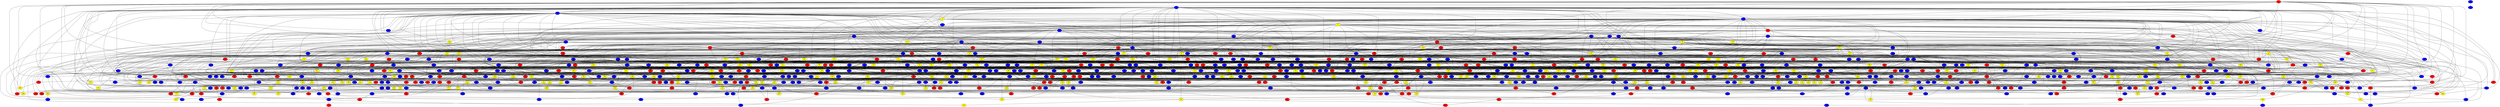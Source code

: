 graph {
0 [style = filled fillcolor = red];
1 [style = filled fillcolor = blue];
2 [style = filled fillcolor = blue];
3 [style = filled fillcolor = blue];
4 [style = filled fillcolor = blue];
5 [style = filled fillcolor = blue];
6 [style = filled fillcolor = yellow];
7 [style = filled fillcolor = red];
8 [style = filled fillcolor = yellow];
9 [style = filled fillcolor = blue];
10 [style = filled fillcolor = blue];
11 [style = filled fillcolor = blue];
12 [style = filled fillcolor = blue];
13 [style = filled fillcolor = blue];
14 [style = filled fillcolor = blue];
15 [style = filled fillcolor = yellow];
16 [style = filled fillcolor = yellow];
17 [style = filled fillcolor = blue];
18 [style = filled fillcolor = yellow];
19 [style = filled fillcolor = blue];
20 [style = filled fillcolor = red];
21 [style = filled fillcolor = blue];
22 [style = filled fillcolor = red];
23 [style = filled fillcolor = blue];
24 [style = filled fillcolor = red];
25 [style = filled fillcolor = yellow];
26 [style = filled fillcolor = blue];
27 [style = filled fillcolor = blue];
28 [style = filled fillcolor = yellow];
29 [style = filled fillcolor = red];
30 [style = filled fillcolor = yellow];
31 [style = filled fillcolor = yellow];
32 [style = filled fillcolor = blue];
33 [style = filled fillcolor = red];
34 [style = filled fillcolor = red];
35 [style = filled fillcolor = blue];
36 [style = filled fillcolor = red];
37 [style = filled fillcolor = blue];
38 [style = filled fillcolor = yellow];
39 [style = filled fillcolor = red];
40 [style = filled fillcolor = red];
41 [style = filled fillcolor = yellow];
42 [style = filled fillcolor = blue];
43 [style = filled fillcolor = blue];
44 [style = filled fillcolor = yellow];
45 [style = filled fillcolor = blue];
46 [style = filled fillcolor = red];
47 [style = filled fillcolor = red];
48 [style = filled fillcolor = yellow];
49 [style = filled fillcolor = blue];
50 [style = filled fillcolor = yellow];
51 [style = filled fillcolor = blue];
52 [style = filled fillcolor = red];
53 [style = filled fillcolor = blue];
54 [style = filled fillcolor = blue];
55 [style = filled fillcolor = yellow];
56 [style = filled fillcolor = yellow];
57 [style = filled fillcolor = yellow];
58 [style = filled fillcolor = blue];
59 [style = filled fillcolor = blue];
60 [style = filled fillcolor = red];
61 [style = filled fillcolor = blue];
62 [style = filled fillcolor = red];
63 [style = filled fillcolor = blue];
64 [style = filled fillcolor = red];
65 [style = filled fillcolor = yellow];
66 [style = filled fillcolor = yellow];
67 [style = filled fillcolor = blue];
68 [style = filled fillcolor = yellow];
69 [style = filled fillcolor = red];
70 [style = filled fillcolor = red];
71 [style = filled fillcolor = blue];
72 [style = filled fillcolor = yellow];
73 [style = filled fillcolor = blue];
74 [style = filled fillcolor = red];
75 [style = filled fillcolor = red];
76 [style = filled fillcolor = red];
77 [style = filled fillcolor = yellow];
78 [style = filled fillcolor = yellow];
79 [style = filled fillcolor = red];
80 [style = filled fillcolor = blue];
81 [style = filled fillcolor = red];
82 [style = filled fillcolor = yellow];
83 [style = filled fillcolor = yellow];
84 [style = filled fillcolor = red];
85 [style = filled fillcolor = yellow];
86 [style = filled fillcolor = red];
87 [style = filled fillcolor = red];
88 [style = filled fillcolor = blue];
89 [style = filled fillcolor = red];
90 [style = filled fillcolor = blue];
91 [style = filled fillcolor = blue];
92 [style = filled fillcolor = yellow];
93 [style = filled fillcolor = blue];
94 [style = filled fillcolor = blue];
95 [style = filled fillcolor = red];
96 [style = filled fillcolor = yellow];
97 [style = filled fillcolor = blue];
98 [style = filled fillcolor = yellow];
99 [style = filled fillcolor = blue];
100 [style = filled fillcolor = blue];
101 [style = filled fillcolor = red];
102 [style = filled fillcolor = blue];
103 [style = filled fillcolor = blue];
104 [style = filled fillcolor = blue];
105 [style = filled fillcolor = blue];
106 [style = filled fillcolor = blue];
107 [style = filled fillcolor = blue];
108 [style = filled fillcolor = blue];
109 [style = filled fillcolor = blue];
110 [style = filled fillcolor = blue];
111 [style = filled fillcolor = blue];
112 [style = filled fillcolor = red];
113 [style = filled fillcolor = red];
114 [style = filled fillcolor = blue];
115 [style = filled fillcolor = yellow];
116 [style = filled fillcolor = blue];
117 [style = filled fillcolor = red];
118 [style = filled fillcolor = yellow];
119 [style = filled fillcolor = yellow];
120 [style = filled fillcolor = red];
121 [style = filled fillcolor = blue];
122 [style = filled fillcolor = red];
123 [style = filled fillcolor = yellow];
124 [style = filled fillcolor = yellow];
125 [style = filled fillcolor = blue];
126 [style = filled fillcolor = blue];
127 [style = filled fillcolor = yellow];
128 [style = filled fillcolor = blue];
129 [style = filled fillcolor = yellow];
130 [style = filled fillcolor = blue];
131 [style = filled fillcolor = blue];
132 [style = filled fillcolor = blue];
133 [style = filled fillcolor = red];
134 [style = filled fillcolor = red];
135 [style = filled fillcolor = yellow];
136 [style = filled fillcolor = blue];
137 [style = filled fillcolor = yellow];
138 [style = filled fillcolor = red];
139 [style = filled fillcolor = red];
140 [style = filled fillcolor = red];
141 [style = filled fillcolor = yellow];
142 [style = filled fillcolor = yellow];
143 [style = filled fillcolor = red];
144 [style = filled fillcolor = blue];
145 [style = filled fillcolor = blue];
146 [style = filled fillcolor = red];
147 [style = filled fillcolor = yellow];
148 [style = filled fillcolor = blue];
149 [style = filled fillcolor = yellow];
150 [style = filled fillcolor = blue];
151 [style = filled fillcolor = blue];
152 [style = filled fillcolor = blue];
153 [style = filled fillcolor = blue];
154 [style = filled fillcolor = blue];
155 [style = filled fillcolor = blue];
156 [style = filled fillcolor = blue];
157 [style = filled fillcolor = red];
158 [style = filled fillcolor = yellow];
159 [style = filled fillcolor = yellow];
160 [style = filled fillcolor = red];
161 [style = filled fillcolor = red];
162 [style = filled fillcolor = yellow];
163 [style = filled fillcolor = blue];
164 [style = filled fillcolor = red];
165 [style = filled fillcolor = blue];
166 [style = filled fillcolor = blue];
167 [style = filled fillcolor = blue];
168 [style = filled fillcolor = red];
169 [style = filled fillcolor = blue];
170 [style = filled fillcolor = red];
171 [style = filled fillcolor = yellow];
172 [style = filled fillcolor = blue];
173 [style = filled fillcolor = red];
174 [style = filled fillcolor = blue];
175 [style = filled fillcolor = red];
176 [style = filled fillcolor = blue];
177 [style = filled fillcolor = red];
178 [style = filled fillcolor = blue];
179 [style = filled fillcolor = red];
180 [style = filled fillcolor = blue];
181 [style = filled fillcolor = yellow];
182 [style = filled fillcolor = red];
183 [style = filled fillcolor = blue];
184 [style = filled fillcolor = red];
185 [style = filled fillcolor = yellow];
186 [style = filled fillcolor = blue];
187 [style = filled fillcolor = yellow];
188 [style = filled fillcolor = blue];
189 [style = filled fillcolor = blue];
190 [style = filled fillcolor = blue];
191 [style = filled fillcolor = blue];
192 [style = filled fillcolor = yellow];
193 [style = filled fillcolor = blue];
194 [style = filled fillcolor = yellow];
195 [style = filled fillcolor = blue];
196 [style = filled fillcolor = yellow];
197 [style = filled fillcolor = blue];
198 [style = filled fillcolor = blue];
199 [style = filled fillcolor = blue];
200 [style = filled fillcolor = blue];
201 [style = filled fillcolor = blue];
202 [style = filled fillcolor = blue];
203 [style = filled fillcolor = yellow];
204 [style = filled fillcolor = yellow];
205 [style = filled fillcolor = blue];
206 [style = filled fillcolor = blue];
207 [style = filled fillcolor = yellow];
208 [style = filled fillcolor = blue];
209 [style = filled fillcolor = blue];
210 [style = filled fillcolor = yellow];
211 [style = filled fillcolor = blue];
212 [style = filled fillcolor = blue];
213 [style = filled fillcolor = blue];
214 [style = filled fillcolor = blue];
215 [style = filled fillcolor = red];
216 [style = filled fillcolor = blue];
217 [style = filled fillcolor = blue];
218 [style = filled fillcolor = yellow];
219 [style = filled fillcolor = yellow];
220 [style = filled fillcolor = red];
221 [style = filled fillcolor = blue];
222 [style = filled fillcolor = yellow];
223 [style = filled fillcolor = blue];
224 [style = filled fillcolor = blue];
225 [style = filled fillcolor = red];
226 [style = filled fillcolor = blue];
227 [style = filled fillcolor = yellow];
228 [style = filled fillcolor = blue];
229 [style = filled fillcolor = yellow];
230 [style = filled fillcolor = red];
231 [style = filled fillcolor = yellow];
232 [style = filled fillcolor = yellow];
233 [style = filled fillcolor = yellow];
234 [style = filled fillcolor = yellow];
235 [style = filled fillcolor = blue];
236 [style = filled fillcolor = blue];
237 [style = filled fillcolor = blue];
238 [style = filled fillcolor = yellow];
239 [style = filled fillcolor = yellow];
240 [style = filled fillcolor = blue];
241 [style = filled fillcolor = blue];
242 [style = filled fillcolor = yellow];
243 [style = filled fillcolor = red];
244 [style = filled fillcolor = blue];
245 [style = filled fillcolor = blue];
246 [style = filled fillcolor = blue];
247 [style = filled fillcolor = blue];
248 [style = filled fillcolor = yellow];
249 [style = filled fillcolor = yellow];
250 [style = filled fillcolor = blue];
251 [style = filled fillcolor = yellow];
252 [style = filled fillcolor = red];
253 [style = filled fillcolor = red];
254 [style = filled fillcolor = yellow];
255 [style = filled fillcolor = yellow];
256 [style = filled fillcolor = blue];
257 [style = filled fillcolor = red];
258 [style = filled fillcolor = yellow];
259 [style = filled fillcolor = blue];
260 [style = filled fillcolor = blue];
261 [style = filled fillcolor = red];
262 [style = filled fillcolor = red];
263 [style = filled fillcolor = yellow];
264 [style = filled fillcolor = yellow];
265 [style = filled fillcolor = red];
266 [style = filled fillcolor = red];
267 [style = filled fillcolor = blue];
268 [style = filled fillcolor = yellow];
269 [style = filled fillcolor = blue];
270 [style = filled fillcolor = yellow];
271 [style = filled fillcolor = yellow];
272 [style = filled fillcolor = blue];
273 [style = filled fillcolor = blue];
274 [style = filled fillcolor = blue];
275 [style = filled fillcolor = blue];
276 [style = filled fillcolor = red];
277 [style = filled fillcolor = blue];
278 [style = filled fillcolor = red];
279 [style = filled fillcolor = blue];
280 [style = filled fillcolor = blue];
281 [style = filled fillcolor = red];
282 [style = filled fillcolor = blue];
283 [style = filled fillcolor = blue];
284 [style = filled fillcolor = yellow];
285 [style = filled fillcolor = blue];
286 [style = filled fillcolor = red];
287 [style = filled fillcolor = blue];
288 [style = filled fillcolor = yellow];
289 [style = filled fillcolor = blue];
290 [style = filled fillcolor = blue];
291 [style = filled fillcolor = blue];
292 [style = filled fillcolor = yellow];
293 [style = filled fillcolor = yellow];
294 [style = filled fillcolor = blue];
295 [style = filled fillcolor = yellow];
296 [style = filled fillcolor = blue];
297 [style = filled fillcolor = blue];
298 [style = filled fillcolor = red];
299 [style = filled fillcolor = blue];
300 [style = filled fillcolor = blue];
301 [style = filled fillcolor = blue];
302 [style = filled fillcolor = blue];
303 [style = filled fillcolor = blue];
304 [style = filled fillcolor = blue];
305 [style = filled fillcolor = red];
306 [style = filled fillcolor = yellow];
307 [style = filled fillcolor = blue];
308 [style = filled fillcolor = yellow];
309 [style = filled fillcolor = blue];
310 [style = filled fillcolor = red];
311 [style = filled fillcolor = red];
312 [style = filled fillcolor = blue];
313 [style = filled fillcolor = yellow];
314 [style = filled fillcolor = red];
315 [style = filled fillcolor = red];
316 [style = filled fillcolor = red];
317 [style = filled fillcolor = blue];
318 [style = filled fillcolor = blue];
319 [style = filled fillcolor = blue];
320 [style = filled fillcolor = red];
321 [style = filled fillcolor = blue];
322 [style = filled fillcolor = red];
323 [style = filled fillcolor = blue];
324 [style = filled fillcolor = blue];
325 [style = filled fillcolor = red];
326 [style = filled fillcolor = yellow];
327 [style = filled fillcolor = blue];
328 [style = filled fillcolor = yellow];
329 [style = filled fillcolor = yellow];
330 [style = filled fillcolor = blue];
331 [style = filled fillcolor = yellow];
332 [style = filled fillcolor = blue];
333 [style = filled fillcolor = blue];
334 [style = filled fillcolor = blue];
335 [style = filled fillcolor = red];
336 [style = filled fillcolor = blue];
337 [style = filled fillcolor = blue];
338 [style = filled fillcolor = blue];
339 [style = filled fillcolor = yellow];
340 [style = filled fillcolor = red];
341 [style = filled fillcolor = blue];
342 [style = filled fillcolor = yellow];
343 [style = filled fillcolor = blue];
344 [style = filled fillcolor = blue];
345 [style = filled fillcolor = red];
346 [style = filled fillcolor = yellow];
347 [style = filled fillcolor = red];
348 [style = filled fillcolor = yellow];
349 [style = filled fillcolor = blue];
350 [style = filled fillcolor = red];
351 [style = filled fillcolor = yellow];
352 [style = filled fillcolor = blue];
353 [style = filled fillcolor = yellow];
354 [style = filled fillcolor = red];
355 [style = filled fillcolor = red];
356 [style = filled fillcolor = blue];
357 [style = filled fillcolor = yellow];
358 [style = filled fillcolor = red];
359 [style = filled fillcolor = blue];
360 [style = filled fillcolor = yellow];
361 [style = filled fillcolor = red];
362 [style = filled fillcolor = blue];
363 [style = filled fillcolor = red];
364 [style = filled fillcolor = blue];
365 [style = filled fillcolor = yellow];
366 [style = filled fillcolor = red];
367 [style = filled fillcolor = red];
368 [style = filled fillcolor = yellow];
369 [style = filled fillcolor = blue];
370 [style = filled fillcolor = yellow];
371 [style = filled fillcolor = red];
372 [style = filled fillcolor = blue];
373 [style = filled fillcolor = blue];
374 [style = filled fillcolor = yellow];
375 [style = filled fillcolor = blue];
376 [style = filled fillcolor = red];
377 [style = filled fillcolor = yellow];
378 [style = filled fillcolor = blue];
379 [style = filled fillcolor = red];
380 [style = filled fillcolor = blue];
381 [style = filled fillcolor = blue];
382 [style = filled fillcolor = yellow];
383 [style = filled fillcolor = red];
384 [style = filled fillcolor = blue];
385 [style = filled fillcolor = blue];
386 [style = filled fillcolor = blue];
387 [style = filled fillcolor = blue];
388 [style = filled fillcolor = yellow];
389 [style = filled fillcolor = blue];
390 [style = filled fillcolor = yellow];
391 [style = filled fillcolor = blue];
392 [style = filled fillcolor = yellow];
393 [style = filled fillcolor = blue];
394 [style = filled fillcolor = blue];
395 [style = filled fillcolor = red];
396 [style = filled fillcolor = yellow];
397 [style = filled fillcolor = blue];
398 [style = filled fillcolor = red];
399 [style = filled fillcolor = yellow];
400 [style = filled fillcolor = red];
401 [style = filled fillcolor = red];
402 [style = filled fillcolor = yellow];
403 [style = filled fillcolor = red];
404 [style = filled fillcolor = blue];
405 [style = filled fillcolor = red];
406 [style = filled fillcolor = yellow];
407 [style = filled fillcolor = blue];
408 [style = filled fillcolor = red];
409 [style = filled fillcolor = red];
410 [style = filled fillcolor = red];
411 [style = filled fillcolor = yellow];
412 [style = filled fillcolor = yellow];
413 [style = filled fillcolor = red];
414 [style = filled fillcolor = blue];
415 [style = filled fillcolor = blue];
416 [style = filled fillcolor = blue];
417 [style = filled fillcolor = blue];
418 [style = filled fillcolor = yellow];
419 [style = filled fillcolor = red];
420 [style = filled fillcolor = yellow];
421 [style = filled fillcolor = yellow];
422 [style = filled fillcolor = blue];
423 [style = filled fillcolor = blue];
424 [style = filled fillcolor = red];
425 [style = filled fillcolor = red];
426 [style = filled fillcolor = blue];
427 [style = filled fillcolor = yellow];
428 [style = filled fillcolor = red];
429 [style = filled fillcolor = red];
430 [style = filled fillcolor = yellow];
431 [style = filled fillcolor = red];
432 [style = filled fillcolor = blue];
433 [style = filled fillcolor = blue];
434 [style = filled fillcolor = red];
435 [style = filled fillcolor = blue];
436 [style = filled fillcolor = yellow];
437 [style = filled fillcolor = blue];
438 [style = filled fillcolor = red];
439 [style = filled fillcolor = blue];
440 [style = filled fillcolor = yellow];
441 [style = filled fillcolor = red];
442 [style = filled fillcolor = blue];
443 [style = filled fillcolor = red];
444 [style = filled fillcolor = red];
445 [style = filled fillcolor = blue];
446 [style = filled fillcolor = yellow];
447 [style = filled fillcolor = blue];
448 [style = filled fillcolor = blue];
449 [style = filled fillcolor = red];
450 [style = filled fillcolor = blue];
451 [style = filled fillcolor = yellow];
452 [style = filled fillcolor = blue];
453 [style = filled fillcolor = blue];
454 [style = filled fillcolor = yellow];
455 [style = filled fillcolor = blue];
456 [style = filled fillcolor = blue];
457 [style = filled fillcolor = blue];
458 [style = filled fillcolor = blue];
459 [style = filled fillcolor = blue];
460 [style = filled fillcolor = yellow];
461 [style = filled fillcolor = yellow];
462 [style = filled fillcolor = blue];
463 [style = filled fillcolor = blue];
464 [style = filled fillcolor = blue];
465 [style = filled fillcolor = red];
466 [style = filled fillcolor = blue];
467 [style = filled fillcolor = blue];
468 [style = filled fillcolor = yellow];
469 [style = filled fillcolor = blue];
470 [style = filled fillcolor = blue];
471 [style = filled fillcolor = yellow];
472 [style = filled fillcolor = red];
473 [style = filled fillcolor = blue];
474 [style = filled fillcolor = yellow];
475 [style = filled fillcolor = red];
476 [style = filled fillcolor = blue];
477 [style = filled fillcolor = yellow];
478 [style = filled fillcolor = blue];
479 [style = filled fillcolor = blue];
480 [style = filled fillcolor = blue];
481 [style = filled fillcolor = red];
482 [style = filled fillcolor = blue];
483 [style = filled fillcolor = red];
484 [style = filled fillcolor = yellow];
485 [style = filled fillcolor = blue];
486 [style = filled fillcolor = blue];
487 [style = filled fillcolor = yellow];
488 [style = filled fillcolor = blue];
489 [style = filled fillcolor = red];
490 [style = filled fillcolor = yellow];
491 [style = filled fillcolor = yellow];
492 [style = filled fillcolor = yellow];
493 [style = filled fillcolor = yellow];
494 [style = filled fillcolor = yellow];
495 [style = filled fillcolor = blue];
496 [style = filled fillcolor = red];
497 [style = filled fillcolor = blue];
498 [style = filled fillcolor = yellow];
499 [style = filled fillcolor = red];
500 [style = filled fillcolor = blue];
501 [style = filled fillcolor = red];
502 [style = filled fillcolor = yellow];
503 [style = filled fillcolor = yellow];
504 [style = filled fillcolor = red];
505 [style = filled fillcolor = red];
506 [style = filled fillcolor = blue];
507 [style = filled fillcolor = red];
508 [style = filled fillcolor = yellow];
509 [style = filled fillcolor = yellow];
510 [style = filled fillcolor = red];
511 [style = filled fillcolor = yellow];
512 [style = filled fillcolor = yellow];
513 [style = filled fillcolor = red];
514 [style = filled fillcolor = red];
515 [style = filled fillcolor = red];
516 [style = filled fillcolor = blue];
517 [style = filled fillcolor = red];
518 [style = filled fillcolor = blue];
519 [style = filled fillcolor = blue];
520 [style = filled fillcolor = blue];
521 [style = filled fillcolor = blue];
522 [style = filled fillcolor = yellow];
523 [style = filled fillcolor = red];
524 [style = filled fillcolor = yellow];
525 [style = filled fillcolor = yellow];
526 [style = filled fillcolor = yellow];
527 [style = filled fillcolor = red];
528 [style = filled fillcolor = blue];
529 [style = filled fillcolor = yellow];
530 [style = filled fillcolor = red];
531 [style = filled fillcolor = blue];
532 [style = filled fillcolor = yellow];
533 [style = filled fillcolor = yellow];
534 [style = filled fillcolor = red];
535 [style = filled fillcolor = blue];
536 [style = filled fillcolor = yellow];
537 [style = filled fillcolor = red];
538 [style = filled fillcolor = red];
539 [style = filled fillcolor = blue];
540 [style = filled fillcolor = red];
541 [style = filled fillcolor = blue];
542 [style = filled fillcolor = blue];
543 [style = filled fillcolor = yellow];
544 [style = filled fillcolor = yellow];
545 [style = filled fillcolor = blue];
546 [style = filled fillcolor = red];
547 [style = filled fillcolor = red];
548 [style = filled fillcolor = blue];
549 [style = filled fillcolor = blue];
550 [style = filled fillcolor = yellow];
551 [style = filled fillcolor = blue];
552 [style = filled fillcolor = blue];
553 [style = filled fillcolor = blue];
554 [style = filled fillcolor = blue];
555 [style = filled fillcolor = blue];
556 [style = filled fillcolor = blue];
557 [style = filled fillcolor = red];
558 [style = filled fillcolor = blue];
559 [style = filled fillcolor = blue];
560 [style = filled fillcolor = blue];
561 [style = filled fillcolor = yellow];
562 [style = filled fillcolor = red];
563 [style = filled fillcolor = blue];
564 [style = filled fillcolor = blue];
565 [style = filled fillcolor = red];
566 [style = filled fillcolor = blue];
567 [style = filled fillcolor = red];
568 [style = filled fillcolor = blue];
569 [style = filled fillcolor = blue];
570 [style = filled fillcolor = yellow];
571 [style = filled fillcolor = yellow];
572 [style = filled fillcolor = red];
573 [style = filled fillcolor = red];
574 [style = filled fillcolor = red];
575 [style = filled fillcolor = blue];
576 [style = filled fillcolor = blue];
577 [style = filled fillcolor = red];
578 [style = filled fillcolor = yellow];
579 [style = filled fillcolor = red];
580 [style = filled fillcolor = red];
581 [style = filled fillcolor = yellow];
582 [style = filled fillcolor = yellow];
583 [style = filled fillcolor = yellow];
584 [style = filled fillcolor = yellow];
585 [style = filled fillcolor = blue];
586 [style = filled fillcolor = yellow];
587 [style = filled fillcolor = blue];
588 [style = filled fillcolor = yellow];
589 [style = filled fillcolor = blue];
590 [style = filled fillcolor = red];
591 [style = filled fillcolor = red];
592 [style = filled fillcolor = yellow];
593 [style = filled fillcolor = blue];
594 [style = filled fillcolor = yellow];
595 [style = filled fillcolor = yellow];
596 [style = filled fillcolor = blue];
597 [style = filled fillcolor = yellow];
598 [style = filled fillcolor = blue];
599 [style = filled fillcolor = blue];
600 [style = filled fillcolor = blue];
601 [style = filled fillcolor = blue];
602 [style = filled fillcolor = yellow];
603 [style = filled fillcolor = blue];
604 [style = filled fillcolor = red];
605 [style = filled fillcolor = red];
606 [style = filled fillcolor = blue];
607 [style = filled fillcolor = red];
608 [style = filled fillcolor = red];
609 [style = filled fillcolor = blue];
610 [style = filled fillcolor = yellow];
611 [style = filled fillcolor = yellow];
612 [style = filled fillcolor = blue];
613 [style = filled fillcolor = blue];
614 [style = filled fillcolor = blue];
615 [style = filled fillcolor = yellow];
616 [style = filled fillcolor = red];
617 [style = filled fillcolor = red];
618 [style = filled fillcolor = yellow];
619 [style = filled fillcolor = blue];
620 [style = filled fillcolor = blue];
621 [style = filled fillcolor = yellow];
622 [style = filled fillcolor = blue];
623 [style = filled fillcolor = yellow];
624 [style = filled fillcolor = red];
625 [style = filled fillcolor = blue];
626 [style = filled fillcolor = red];
627 [style = filled fillcolor = yellow];
628 [style = filled fillcolor = yellow];
629 [style = filled fillcolor = red];
630 [style = filled fillcolor = red];
631 [style = filled fillcolor = yellow];
632 [style = filled fillcolor = yellow];
633 [style = filled fillcolor = blue];
634 [style = filled fillcolor = red];
635 [style = filled fillcolor = red];
636 [style = filled fillcolor = blue];
637 [style = filled fillcolor = blue];
638 [style = filled fillcolor = blue];
639 [style = filled fillcolor = yellow];
640 [style = filled fillcolor = blue];
641 [style = filled fillcolor = blue];
642 [style = filled fillcolor = blue];
643 [style = filled fillcolor = blue];
644 [style = filled fillcolor = blue];
645 [style = filled fillcolor = blue];
646 [style = filled fillcolor = blue];
647 [style = filled fillcolor = yellow];
648 [style = filled fillcolor = blue];
649 [style = filled fillcolor = yellow];
650 [style = filled fillcolor = red];
651 [style = filled fillcolor = blue];
652 [style = filled fillcolor = blue];
653 [style = filled fillcolor = red];
654 [style = filled fillcolor = red];
655 [style = filled fillcolor = blue];
656 [style = filled fillcolor = red];
657 [style = filled fillcolor = red];
658 [style = filled fillcolor = blue];
659 [style = filled fillcolor = red];
660 [style = filled fillcolor = blue];
661 [style = filled fillcolor = blue];
662 [style = filled fillcolor = blue];
663 [style = filled fillcolor = red];
664 [style = filled fillcolor = yellow];
665 [style = filled fillcolor = red];
666 [style = filled fillcolor = blue];
667 [style = filled fillcolor = yellow];
668 [style = filled fillcolor = yellow];
669 [style = filled fillcolor = blue];
670 [style = filled fillcolor = blue];
671 [style = filled fillcolor = red];
672 [style = filled fillcolor = blue];
673 [style = filled fillcolor = blue];
674 [style = filled fillcolor = red];
675 [style = filled fillcolor = red];
676 [style = filled fillcolor = yellow];
677 [style = filled fillcolor = red];
678 [style = filled fillcolor = red];
679 [style = filled fillcolor = blue];
680 [style = filled fillcolor = blue];
681 [style = filled fillcolor = yellow];
682 [style = filled fillcolor = blue];
683 [style = filled fillcolor = blue];
684 [style = filled fillcolor = blue];
685 [style = filled fillcolor = blue];
686 [style = filled fillcolor = blue];
687 [style = filled fillcolor = yellow];
688 [style = filled fillcolor = yellow];
689 [style = filled fillcolor = red];
690 [style = filled fillcolor = blue];
691 [style = filled fillcolor = yellow];
692 [style = filled fillcolor = yellow];
693 [style = filled fillcolor = blue];
694 [style = filled fillcolor = yellow];
695 [style = filled fillcolor = blue];
696 [style = filled fillcolor = blue];
697 [style = filled fillcolor = yellow];
698 [style = filled fillcolor = red];
699 [style = filled fillcolor = blue];
700 [style = filled fillcolor = yellow];
701 [style = filled fillcolor = yellow];
702 [style = filled fillcolor = blue];
703 [style = filled fillcolor = blue];
704 [style = filled fillcolor = yellow];
705 [style = filled fillcolor = blue];
706 [style = filled fillcolor = blue];
707 [style = filled fillcolor = red];
708 [style = filled fillcolor = blue];
709 [style = filled fillcolor = yellow];
710 [style = filled fillcolor = blue];
711 [style = filled fillcolor = red];
712 [style = filled fillcolor = red];
713 [style = filled fillcolor = blue];
714 [style = filled fillcolor = yellow];
715 [style = filled fillcolor = red];
716 [style = filled fillcolor = red];
717 [style = filled fillcolor = yellow];
718 [style = filled fillcolor = red];
719 [style = filled fillcolor = blue];
720 [style = filled fillcolor = blue];
721 [style = filled fillcolor = red];
722 [style = filled fillcolor = yellow];
723 [style = filled fillcolor = blue];
724 [style = filled fillcolor = blue];
725 [style = filled fillcolor = red];
726 [style = filled fillcolor = blue];
727 [style = filled fillcolor = yellow];
728 [style = filled fillcolor = yellow];
729 [style = filled fillcolor = blue];
730 [style = filled fillcolor = red];
731 [style = filled fillcolor = red];
732 [style = filled fillcolor = red];
733 [style = filled fillcolor = blue];
734 [style = filled fillcolor = yellow];
735 [style = filled fillcolor = yellow];
736 [style = filled fillcolor = yellow];
737 [style = filled fillcolor = blue];
738 [style = filled fillcolor = blue];
739 [style = filled fillcolor = blue];
740 [style = filled fillcolor = yellow];
741 [style = filled fillcolor = red];
742 [style = filled fillcolor = yellow];
743 [style = filled fillcolor = blue];
744 [style = filled fillcolor = yellow];
745 [style = filled fillcolor = blue];
746 [style = filled fillcolor = red];
747 [style = filled fillcolor = blue];
748 [style = filled fillcolor = yellow];
749 [style = filled fillcolor = blue];
750 [style = filled fillcolor = blue];
751 [style = filled fillcolor = red];
752 [style = filled fillcolor = red];
753 [style = filled fillcolor = blue];
754 [style = filled fillcolor = blue];
755 [style = filled fillcolor = red];
756 [style = filled fillcolor = yellow];
757 [style = filled fillcolor = blue];
758 [style = filled fillcolor = blue];
759 [style = filled fillcolor = yellow];
760 [style = filled fillcolor = blue];
761 [style = filled fillcolor = red];
762 [style = filled fillcolor = yellow];
763 [style = filled fillcolor = red];
764 [style = filled fillcolor = blue];
765 [style = filled fillcolor = blue];
766 [style = filled fillcolor = blue];
767 [style = filled fillcolor = red];
768 [style = filled fillcolor = red];
769 [style = filled fillcolor = blue];
770 [style = filled fillcolor = blue];
771 [style = filled fillcolor = blue];
772 [style = filled fillcolor = blue];
773 [style = filled fillcolor = yellow];
774 [style = filled fillcolor = blue];
775 [style = filled fillcolor = blue];
776 [style = filled fillcolor = blue];
777 [style = filled fillcolor = yellow];
778 [style = filled fillcolor = red];
779 [style = filled fillcolor = yellow];
780 [style = filled fillcolor = yellow];
781 [style = filled fillcolor = blue];
782 [style = filled fillcolor = yellow];
783 [style = filled fillcolor = yellow];
784 [style = filled fillcolor = blue];
785 [style = filled fillcolor = blue];
786 [style = filled fillcolor = blue];
787 [style = filled fillcolor = yellow];
788 [style = filled fillcolor = blue];
789 [style = filled fillcolor = red];
790 [style = filled fillcolor = yellow];
791 [style = filled fillcolor = blue];
792 [style = filled fillcolor = red];
793 [style = filled fillcolor = red];
794 [style = filled fillcolor = red];
795 [style = filled fillcolor = blue];
796 [style = filled fillcolor = blue];
797 [style = filled fillcolor = red];
798 [style = filled fillcolor = blue];
799 [style = filled fillcolor = blue];
800 [style = filled fillcolor = blue];
801 [style = filled fillcolor = blue];
802 [style = filled fillcolor = blue];
803 [style = filled fillcolor = blue];
804 [style = filled fillcolor = blue];
805 [style = filled fillcolor = red];
806 [style = filled fillcolor = yellow];
807 [style = filled fillcolor = yellow];
808 [style = filled fillcolor = yellow];
809 [style = filled fillcolor = blue];
810 [style = filled fillcolor = blue];
811 [style = filled fillcolor = red];
812 [style = filled fillcolor = yellow];
813 [style = filled fillcolor = red];
814 [style = filled fillcolor = blue];
815 [style = filled fillcolor = blue];
816 [style = filled fillcolor = blue];
817 [style = filled fillcolor = blue];
818 [style = filled fillcolor = blue];
819 [style = filled fillcolor = yellow];
820 [style = filled fillcolor = blue];
821 [style = filled fillcolor = yellow];
822 [style = filled fillcolor = yellow];
823 [style = filled fillcolor = blue];
824 [style = filled fillcolor = blue];
825 [style = filled fillcolor = yellow];
826 [style = filled fillcolor = red];
827 [style = filled fillcolor = blue];
828 [style = filled fillcolor = red];
829 [style = filled fillcolor = yellow];
830 [style = filled fillcolor = blue];
831 [style = filled fillcolor = red];
832 [style = filled fillcolor = blue];
833 [style = filled fillcolor = yellow];
834 [style = filled fillcolor = red];
835 [style = filled fillcolor = red];
836 [style = filled fillcolor = red];
837 [style = filled fillcolor = red];
838 [style = filled fillcolor = blue];
839 [style = filled fillcolor = blue];
840 [style = filled fillcolor = blue];
841 [style = filled fillcolor = red];
842 [style = filled fillcolor = red];
843 [style = filled fillcolor = blue];
844 [style = filled fillcolor = red];
845 [style = filled fillcolor = red];
846 [style = filled fillcolor = blue];
847 [style = filled fillcolor = yellow];
848 [style = filled fillcolor = red];
849 [style = filled fillcolor = blue];
850 [style = filled fillcolor = red];
851 [style = filled fillcolor = red];
852 [style = filled fillcolor = red];
853 [style = filled fillcolor = yellow];
854 [style = filled fillcolor = blue];
855 [style = filled fillcolor = red];
0 -- 26;
0 -- 35;
0 -- 43;
0 -- 89;
0 -- 97;
0 -- 114;
0 -- 153;
0 -- 171;
0 -- 178;
0 -- 228;
0 -- 269;
0 -- 277;
0 -- 340;
0 -- 347;
0 -- 398;
0 -- 403;
0 -- 472;
0 -- 581;
0 -- 639;
0 -- 723;
0 -- 733;
0 -- 806;
0 -- 828;
1 -- 2;
1 -- 3;
1 -- 6;
1 -- 7;
1 -- 10;
1 -- 14;
1 -- 16;
1 -- 17;
1 -- 19;
0 -- 7;
0 -- 3;
0 -- 2;
0 -- 1;
1 -- 29;
1 -- 31;
1 -- 32;
1 -- 37;
1 -- 61;
1 -- 63;
1 -- 70;
1 -- 75;
1 -- 80;
1 -- 82;
1 -- 88;
1 -- 92;
1 -- 101;
1 -- 136;
1 -- 149;
1 -- 156;
1 -- 161;
1 -- 167;
1 -- 172;
1 -- 201;
1 -- 203;
1 -- 245;
1 -- 250;
1 -- 253;
1 -- 274;
1 -- 281;
1 -- 288;
1 -- 326;
1 -- 344;
1 -- 361;
1 -- 440;
1 -- 475;
1 -- 515;
1 -- 563;
1 -- 566;
1 -- 596;
1 -- 620;
1 -- 623;
1 -- 630;
1 -- 631;
1 -- 638;
1 -- 653;
1 -- 660;
1 -- 713;
1 -- 722;
1 -- 727;
1 -- 728;
1 -- 743;
1 -- 784;
1 -- 845;
2 -- 6;
2 -- 9;
2 -- 11;
2 -- 12;
2 -- 18;
2 -- 21;
2 -- 26;
2 -- 32;
2 -- 40;
2 -- 44;
2 -- 46;
2 -- 60;
2 -- 66;
2 -- 69;
2 -- 71;
2 -- 72;
2 -- 74;
2 -- 105;
2 -- 107;
2 -- 115;
2 -- 124;
2 -- 136;
2 -- 164;
2 -- 169;
2 -- 206;
2 -- 210;
2 -- 222;
2 -- 223;
2 -- 254;
2 -- 255;
2 -- 263;
2 -- 278;
2 -- 301;
2 -- 314;
2 -- 325;
2 -- 365;
2 -- 385;
2 -- 406;
2 -- 554;
2 -- 594;
2 -- 695;
2 -- 723;
2 -- 726;
2 -- 731;
2 -- 799;
2 -- 823;
2 -- 827;
2 -- 844;
3 -- 4;
3 -- 5;
3 -- 7;
3 -- 8;
3 -- 13;
3 -- 15;
3 -- 27;
3 -- 28;
3 -- 38;
3 -- 39;
3 -- 53;
3 -- 56;
3 -- 62;
3 -- 79;
3 -- 86;
3 -- 99;
3 -- 110;
3 -- 112;
3 -- 134;
3 -- 139;
3 -- 140;
3 -- 145;
3 -- 148;
3 -- 150;
3 -- 177;
3 -- 179;
3 -- 188;
3 -- 193;
3 -- 195;
3 -- 204;
3 -- 215;
3 -- 228;
3 -- 244;
3 -- 248;
3 -- 257;
3 -- 293;
3 -- 310;
3 -- 342;
3 -- 343;
3 -- 370;
3 -- 404;
3 -- 410;
3 -- 453;
3 -- 488;
3 -- 498;
3 -- 524;
3 -- 529;
3 -- 563;
3 -- 566;
3 -- 635;
3 -- 717;
3 -- 735;
3 -- 738;
3 -- 762;
3 -- 774;
3 -- 778;
3 -- 784;
3 -- 809;
3 -- 831;
3 -- 845;
4 -- 16;
4 -- 26;
4 -- 28;
4 -- 33;
4 -- 131;
4 -- 155;
4 -- 194;
4 -- 314;
4 -- 397;
4 -- 854;
5 -- 21;
5 -- 24;
5 -- 82;
5 -- 119;
5 -- 138;
5 -- 183;
5 -- 200;
5 -- 209;
5 -- 217;
5 -- 266;
5 -- 305;
5 -- 317;
5 -- 451;
5 -- 478;
5 -- 560;
5 -- 621;
5 -- 673;
5 -- 704;
5 -- 816;
6 -- 8;
6 -- 40;
6 -- 82;
6 -- 98;
6 -- 104;
6 -- 197;
6 -- 264;
6 -- 365;
6 -- 445;
6 -- 560;
6 -- 754;
6 -- 819;
6 -- 842;
7 -- 10;
7 -- 14;
7 -- 15;
7 -- 19;
7 -- 25;
7 -- 48;
7 -- 87;
7 -- 89;
7 -- 137;
7 -- 158;
7 -- 178;
7 -- 227;
7 -- 276;
7 -- 329;
7 -- 409;
7 -- 547;
7 -- 749;
7 -- 766;
7 -- 802;
7 -- 822;
8 -- 10;
8 -- 11;
8 -- 17;
8 -- 22;
8 -- 28;
8 -- 30;
8 -- 31;
8 -- 51;
8 -- 52;
8 -- 68;
8 -- 70;
8 -- 72;
8 -- 73;
8 -- 84;
8 -- 85;
8 -- 101;
8 -- 180;
8 -- 182;
8 -- 188;
8 -- 189;
8 -- 233;
8 -- 236;
8 -- 280;
8 -- 306;
8 -- 329;
8 -- 338;
8 -- 447;
8 -- 452;
8 -- 476;
8 -- 492;
8 -- 526;
8 -- 563;
8 -- 602;
8 -- 620;
8 -- 629;
8 -- 723;
9 -- 22;
9 -- 25;
9 -- 87;
9 -- 91;
9 -- 99;
9 -- 113;
9 -- 152;
9 -- 210;
9 -- 231;
9 -- 256;
9 -- 273;
9 -- 302;
9 -- 366;
9 -- 396;
9 -- 428;
9 -- 496;
9 -- 645;
9 -- 671;
9 -- 701;
10 -- 261;
10 -- 364;
10 -- 681;
11 -- 12;
11 -- 14;
11 -- 27;
11 -- 30;
11 -- 35;
11 -- 36;
11 -- 38;
11 -- 55;
11 -- 65;
11 -- 92;
11 -- 111;
11 -- 113;
11 -- 125;
11 -- 190;
11 -- 191;
11 -- 219;
11 -- 235;
11 -- 259;
11 -- 262;
11 -- 282;
11 -- 285;
11 -- 455;
11 -- 628;
11 -- 658;
11 -- 724;
11 -- 745;
12 -- 21;
12 -- 48;
12 -- 57;
12 -- 62;
12 -- 73;
12 -- 75;
12 -- 100;
12 -- 134;
12 -- 137;
12 -- 141;
12 -- 142;
12 -- 165;
12 -- 200;
12 -- 308;
12 -- 418;
12 -- 427;
12 -- 435;
12 -- 576;
12 -- 639;
12 -- 815;
13 -- 17;
13 -- 33;
13 -- 41;
13 -- 50;
13 -- 100;
13 -- 119;
13 -- 132;
13 -- 184;
13 -- 195;
13 -- 313;
13 -- 324;
13 -- 363;
13 -- 374;
13 -- 510;
13 -- 535;
13 -- 543;
13 -- 649;
13 -- 673;
13 -- 714;
13 -- 840;
13 -- 847;
14 -- 33;
14 -- 45;
14 -- 113;
14 -- 118;
14 -- 278;
14 -- 310;
14 -- 417;
14 -- 431;
14 -- 516;
15 -- 39;
15 -- 74;
15 -- 81;
15 -- 133;
15 -- 189;
15 -- 217;
15 -- 295;
15 -- 465;
15 -- 511;
15 -- 527;
15 -- 755;
15 -- 788;
16 -- 179;
16 -- 197;
16 -- 320;
16 -- 496;
16 -- 663;
16 -- 733;
17 -- 18;
17 -- 20;
17 -- 49;
17 -- 115;
17 -- 140;
17 -- 147;
17 -- 150;
17 -- 252;
17 -- 594;
17 -- 627;
17 -- 710;
18 -- 78;
18 -- 124;
18 -- 370;
18 -- 461;
18 -- 776;
18 -- 782;
19 -- 29;
19 -- 30;
19 -- 35;
19 -- 88;
19 -- 98;
19 -- 111;
19 -- 127;
19 -- 182;
19 -- 245;
19 -- 268;
19 -- 290;
19 -- 341;
19 -- 346;
19 -- 405;
19 -- 414;
19 -- 503;
19 -- 635;
19 -- 677;
19 -- 775;
19 -- 829;
20 -- 31;
20 -- 106;
20 -- 229;
20 -- 315;
20 -- 633;
20 -- 807;
21 -- 22;
21 -- 23;
21 -- 24;
21 -- 39;
21 -- 46;
21 -- 56;
21 -- 57;
21 -- 60;
21 -- 61;
21 -- 87;
21 -- 90;
21 -- 94;
21 -- 287;
21 -- 292;
21 -- 322;
21 -- 400;
21 -- 416;
21 -- 455;
21 -- 457;
21 -- 557;
21 -- 613;
21 -- 621;
21 -- 680;
21 -- 759;
21 -- 763;
21 -- 806;
21 -- 817;
21 -- 839;
22 -- 25;
22 -- 40;
22 -- 41;
22 -- 42;
22 -- 47;
22 -- 67;
22 -- 68;
22 -- 83;
22 -- 90;
22 -- 102;
22 -- 154;
22 -- 177;
22 -- 183;
22 -- 186;
22 -- 214;
22 -- 231;
22 -- 241;
22 -- 259;
22 -- 389;
22 -- 402;
22 -- 413;
22 -- 483;
22 -- 529;
22 -- 562;
22 -- 597;
22 -- 781;
22 -- 836;
23 -- 69;
23 -- 129;
23 -- 457;
23 -- 529;
23 -- 562;
23 -- 665;
23 -- 672;
23 -- 853;
24 -- 59;
24 -- 64;
24 -- 76;
24 -- 95;
24 -- 109;
24 -- 198;
24 -- 278;
24 -- 309;
24 -- 646;
25 -- 52;
25 -- 118;
25 -- 179;
25 -- 263;
26 -- 86;
26 -- 91;
26 -- 120;
26 -- 271;
26 -- 334;
26 -- 360;
26 -- 745;
27 -- 78;
27 -- 127;
27 -- 141;
27 -- 142;
27 -- 169;
27 -- 247;
27 -- 262;
27 -- 280;
27 -- 433;
27 -- 512;
27 -- 536;
27 -- 626;
27 -- 681;
27 -- 747;
27 -- 833;
28 -- 34;
28 -- 36;
28 -- 43;
28 -- 54;
28 -- 60;
28 -- 70;
28 -- 81;
28 -- 107;
28 -- 128;
28 -- 185;
28 -- 296;
28 -- 353;
28 -- 378;
28 -- 505;
28 -- 670;
28 -- 777;
28 -- 837;
29 -- 34;
29 -- 38;
29 -- 69;
29 -- 83;
29 -- 126;
29 -- 202;
29 -- 448;
29 -- 591;
29 -- 597;
29 -- 821;
30 -- 51;
30 -- 75;
30 -- 103;
30 -- 157;
30 -- 237;
30 -- 286;
30 -- 336;
30 -- 349;
30 -- 364;
30 -- 517;
30 -- 533;
30 -- 771;
31 -- 44;
31 -- 131;
31 -- 217;
31 -- 266;
31 -- 369;
31 -- 517;
31 -- 554;
31 -- 559;
32 -- 37;
32 -- 41;
32 -- 47;
32 -- 55;
32 -- 71;
32 -- 94;
32 -- 98;
32 -- 143;
32 -- 145;
32 -- 162;
32 -- 214;
32 -- 222;
32 -- 287;
32 -- 317;
32 -- 419;
32 -- 436;
32 -- 504;
32 -- 524;
32 -- 530;
32 -- 574;
32 -- 588;
32 -- 679;
32 -- 709;
32 -- 715;
32 -- 742;
33 -- 45;
33 -- 47;
33 -- 64;
33 -- 148;
33 -- 264;
33 -- 642;
34 -- 43;
34 -- 46;
34 -- 51;
34 -- 61;
34 -- 187;
34 -- 209;
34 -- 216;
34 -- 224;
34 -- 234;
34 -- 249;
34 -- 275;
34 -- 281;
34 -- 287;
34 -- 484;
34 -- 590;
34 -- 640;
35 -- 42;
35 -- 50;
35 -- 71;
35 -- 106;
35 -- 275;
35 -- 374;
35 -- 384;
35 -- 419;
35 -- 685;
35 -- 770;
36 -- 90;
36 -- 93;
36 -- 104;
36 -- 111;
36 -- 126;
36 -- 175;
36 -- 223;
36 -- 262;
36 -- 282;
36 -- 330;
36 -- 366;
36 -- 378;
36 -- 454;
36 -- 498;
36 -- 582;
36 -- 736;
36 -- 773;
36 -- 820;
37 -- 135;
37 -- 209;
37 -- 220;
37 -- 234;
37 -- 267;
37 -- 389;
37 -- 415;
37 -- 479;
37 -- 599;
37 -- 625;
37 -- 651;
37 -- 667;
37 -- 785;
38 -- 49;
38 -- 112;
38 -- 127;
38 -- 174;
38 -- 199;
38 -- 518;
38 -- 654;
38 -- 674;
39 -- 89;
39 -- 272;
39 -- 285;
39 -- 476;
40 -- 63;
40 -- 65;
40 -- 105;
40 -- 146;
40 -- 149;
40 -- 202;
40 -- 222;
40 -- 327;
40 -- 420;
40 -- 494;
40 -- 512;
40 -- 553;
40 -- 632;
40 -- 644;
40 -- 675;
41 -- 108;
41 -- 121;
41 -- 123;
41 -- 155;
41 -- 157;
41 -- 163;
41 -- 205;
41 -- 211;
41 -- 221;
41 -- 251;
41 -- 335;
41 -- 427;
41 -- 649;
41 -- 715;
41 -- 731;
41 -- 747;
42 -- 100;
42 -- 131;
42 -- 171;
42 -- 174;
42 -- 268;
42 -- 350;
42 -- 369;
42 -- 461;
42 -- 469;
42 -- 493;
42 -- 727;
42 -- 782;
43 -- 56;
43 -- 63;
43 -- 77;
43 -- 146;
43 -- 151;
43 -- 239;
43 -- 244;
43 -- 330;
43 -- 376;
43 -- 651;
43 -- 800;
44 -- 45;
44 -- 151;
44 -- 156;
44 -- 191;
44 -- 193;
44 -- 312;
44 -- 328;
44 -- 374;
44 -- 380;
44 -- 573;
44 -- 721;
45 -- 102;
45 -- 173;
45 -- 495;
45 -- 852;
46 -- 49;
46 -- 129;
46 -- 137;
46 -- 170;
46 -- 188;
46 -- 194;
46 -- 235;
46 -- 242;
46 -- 297;
46 -- 368;
46 -- 480;
46 -- 481;
46 -- 508;
46 -- 547;
46 -- 592;
46 -- 634;
47 -- 65;
47 -- 93;
47 -- 196;
47 -- 297;
47 -- 361;
47 -- 453;
47 -- 550;
47 -- 808;
48 -- 52;
48 -- 53;
48 -- 73;
48 -- 155;
48 -- 259;
48 -- 405;
48 -- 707;
49 -- 108;
49 -- 166;
50 -- 375;
51 -- 58;
51 -- 68;
51 -- 81;
51 -- 126;
51 -- 190;
51 -- 470;
51 -- 751;
52 -- 85;
52 -- 109;
52 -- 116;
52 -- 133;
52 -- 138;
52 -- 225;
52 -- 285;
52 -- 304;
52 -- 460;
52 -- 732;
52 -- 785;
53 -- 103;
53 -- 153;
53 -- 156;
53 -- 197;
53 -- 236;
53 -- 250;
53 -- 268;
53 -- 284;
53 -- 297;
53 -- 351;
53 -- 357;
53 -- 359;
53 -- 432;
53 -- 486;
53 -- 604;
53 -- 696;
53 -- 710;
53 -- 782;
53 -- 791;
53 -- 798;
53 -- 811;
53 -- 817;
53 -- 842;
54 -- 74;
54 -- 123;
54 -- 124;
54 -- 203;
54 -- 375;
54 -- 381;
54 -- 392;
54 -- 475;
54 -- 586;
54 -- 768;
54 -- 776;
55 -- 72;
55 -- 171;
55 -- 211;
55 -- 228;
55 -- 463;
55 -- 492;
55 -- 526;
56 -- 229;
56 -- 276;
56 -- 307;
57 -- 162;
57 -- 170;
57 -- 253;
57 -- 254;
57 -- 261;
57 -- 299;
57 -- 311;
57 -- 321;
57 -- 339;
57 -- 402;
57 -- 561;
57 -- 797;
57 -- 813;
58 -- 139;
58 -- 382;
58 -- 573;
59 -- 62;
59 -- 273;
59 -- 442;
59 -- 462;
59 -- 487;
59 -- 623;
59 -- 740;
60 -- 66;
60 -- 96;
60 -- 120;
60 -- 146;
60 -- 173;
60 -- 337;
60 -- 372;
60 -- 383;
60 -- 488;
60 -- 555;
60 -- 698;
60 -- 708;
60 -- 764;
61 -- 84;
61 -- 525;
62 -- 77;
62 -- 97;
62 -- 106;
62 -- 117;
62 -- 172;
62 -- 187;
62 -- 240;
62 -- 386;
62 -- 527;
62 -- 537;
62 -- 605;
62 -- 733;
62 -- 748;
62 -- 794;
63 -- 107;
63 -- 523;
64 -- 93;
64 -- 269;
64 -- 276;
64 -- 305;
64 -- 436;
64 -- 556;
64 -- 729;
64 -- 737;
64 -- 833;
65 -- 265;
65 -- 473;
66 -- 67;
66 -- 78;
66 -- 324;
66 -- 474;
66 -- 500;
66 -- 552;
66 -- 835;
67 -- 382;
67 -- 497;
67 -- 579;
68 -- 88;
68 -- 95;
68 -- 121;
68 -- 141;
68 -- 291;
68 -- 367;
68 -- 423;
68 -- 634;
68 -- 855;
69 -- 96;
69 -- 252;
69 -- 568;
70 -- 79;
70 -- 221;
70 -- 330;
70 -- 337;
70 -- 373;
70 -- 572;
70 -- 603;
70 -- 684;
71 -- 110;
71 -- 725;
72 -- 158;
72 -- 215;
72 -- 298;
72 -- 365;
72 -- 704;
74 -- 80;
74 -- 272;
74 -- 316;
74 -- 702;
74 -- 750;
74 -- 809;
74 -- 813;
75 -- 133;
75 -- 348;
75 -- 839;
76 -- 80;
76 -- 190;
76 -- 282;
76 -- 331;
77 -- 261;
77 -- 364;
78 -- 79;
78 -- 97;
78 -- 99;
78 -- 125;
78 -- 140;
78 -- 226;
78 -- 526;
78 -- 617;
78 -- 641;
79 -- 85;
79 -- 135;
79 -- 246;
79 -- 426;
79 -- 500;
79 -- 506;
79 -- 561;
79 -- 646;
80 -- 116;
80 -- 267;
80 -- 367;
80 -- 543;
80 -- 740;
80 -- 788;
81 -- 372;
81 -- 467;
82 -- 122;
82 -- 160;
82 -- 213;
83 -- 206;
84 -- 86;
84 -- 122;
84 -- 327;
84 -- 778;
84 -- 812;
85 -- 180;
85 -- 359;
85 -- 734;
86 -- 152;
86 -- 431;
88 -- 578;
89 -- 165;
89 -- 195;
89 -- 478;
90 -- 96;
90 -- 117;
90 -- 168;
90 -- 170;
90 -- 238;
90 -- 288;
90 -- 305;
90 -- 371;
90 -- 421;
90 -- 598;
90 -- 728;
90 -- 732;
91 -- 132;
91 -- 138;
91 -- 395;
91 -- 764;
91 -- 815;
92 -- 168;
92 -- 253;
92 -- 503;
92 -- 589;
92 -- 746;
94 -- 211;
94 -- 616;
94 -- 619;
95 -- 515;
96 -- 232;
96 -- 240;
96 -- 295;
96 -- 508;
96 -- 703;
97 -- 108;
97 -- 167;
97 -- 293;
97 -- 682;
97 -- 793;
98 -- 103;
98 -- 332;
98 -- 659;
98 -- 676;
98 -- 812;
99 -- 394;
99 -- 399;
99 -- 432;
99 -- 587;
99 -- 624;
100 -- 117;
100 -- 224;
100 -- 387;
100 -- 456;
101 -- 246;
101 -- 257;
101 -- 290;
101 -- 607;
101 -- 667;
101 -- 816;
102 -- 438;
103 -- 256;
103 -- 411;
103 -- 542;
103 -- 706;
103 -- 824;
103 -- 827;
104 -- 145;
104 -- 397;
104 -- 537;
104 -- 795;
105 -- 369;
105 -- 480;
106 -- 123;
106 -- 134;
106 -- 251;
106 -- 311;
106 -- 423;
106 -- 450;
106 -- 604;
106 -- 851;
107 -- 163;
107 -- 169;
107 -- 210;
107 -- 333;
107 -- 338;
107 -- 363;
107 -- 506;
107 -- 643;
107 -- 691;
107 -- 828;
108 -- 175;
108 -- 185;
108 -- 206;
108 -- 347;
108 -- 521;
109 -- 154;
109 -- 203;
109 -- 216;
109 -- 249;
109 -- 267;
109 -- 273;
109 -- 647;
109 -- 711;
110 -- 129;
110 -- 159;
110 -- 202;
110 -- 292;
110 -- 455;
110 -- 488;
110 -- 730;
111 -- 142;
111 -- 143;
111 -- 148;
111 -- 149;
111 -- 158;
111 -- 159;
111 -- 162;
111 -- 207;
111 -- 208;
111 -- 291;
111 -- 322;
111 -- 323;
111 -- 388;
111 -- 426;
111 -- 469;
111 -- 512;
111 -- 534;
111 -- 549;
111 -- 558;
111 -- 579;
111 -- 610;
111 -- 612;
111 -- 657;
111 -- 692;
111 -- 763;
111 -- 789;
111 -- 814;
112 -- 208;
112 -- 299;
112 -- 300;
112 -- 448;
112 -- 458;
112 -- 503;
113 -- 368;
113 -- 693;
113 -- 807;
114 -- 176;
114 -- 208;
114 -- 215;
114 -- 272;
114 -- 418;
114 -- 454;
114 -- 474;
114 -- 484;
114 -- 637;
115 -- 136;
115 -- 159;
115 -- 199;
115 -- 339;
115 -- 394;
116 -- 144;
116 -- 193;
116 -- 233;
116 -- 316;
116 -- 481;
116 -- 528;
117 -- 435;
118 -- 264;
118 -- 377;
118 -- 381;
118 -- 490;
119 -- 166;
119 -- 565;
120 -- 227;
120 -- 269;
120 -- 342;
120 -- 425;
120 -- 432;
120 -- 823;
121 -- 238;
121 -- 720;
122 -- 323;
123 -- 176;
123 -- 178;
123 -- 225;
123 -- 588;
124 -- 147;
124 -- 176;
124 -- 185;
124 -- 192;
124 -- 578;
125 -- 130;
125 -- 150;
125 -- 153;
125 -- 243;
125 -- 741;
126 -- 161;
126 -- 241;
126 -- 371;
126 -- 376;
126 -- 517;
127 -- 329;
127 -- 586;
127 -- 637;
128 -- 414;
129 -- 248;
129 -- 303;
129 -- 348;
129 -- 443;
129 -- 706;
130 -- 233;
130 -- 277;
130 -- 481;
130 -- 651;
130 -- 690;
130 -- 750;
130 -- 819;
131 -- 671;
132 -- 204;
132 -- 205;
132 -- 213;
132 -- 378;
132 -- 406;
132 -- 837;
133 -- 281;
133 -- 797;
133 -- 801;
134 -- 241;
134 -- 271;
134 -- 283;
134 -- 615;
134 -- 710;
135 -- 174;
135 -- 487;
135 -- 541;
135 -- 633;
135 -- 801;
136 -- 175;
136 -- 183;
136 -- 186;
136 -- 350;
136 -- 351;
136 -- 356;
136 -- 501;
137 -- 232;
137 -- 324;
137 -- 332;
137 -- 464;
137 -- 532;
138 -- 256;
138 -- 772;
139 -- 157;
139 -- 240;
139 -- 274;
139 -- 352;
139 -- 355;
139 -- 452;
141 -- 260;
141 -- 656;
142 -- 144;
142 -- 160;
142 -- 258;
142 -- 505;
142 -- 599;
142 -- 643;
142 -- 669;
143 -- 218;
143 -- 318;
143 -- 377;
143 -- 730;
145 -- 251;
145 -- 323;
145 -- 676;
146 -- 423;
146 -- 466;
146 -- 513;
146 -- 601;
146 -- 699;
146 -- 773;
147 -- 152;
147 -- 213;
147 -- 237;
147 -- 825;
148 -- 181;
148 -- 239;
148 -- 243;
148 -- 363;
148 -- 492;
148 -- 668;
148 -- 769;
148 -- 829;
148 -- 832;
149 -- 182;
149 -- 196;
149 -- 494;
149 -- 509;
149 -- 570;
149 -- 636;
150 -- 223;
150 -- 356;
150 -- 360;
152 -- 308;
152 -- 319;
152 -- 326;
152 -- 328;
152 -- 348;
152 -- 412;
152 -- 473;
152 -- 513;
152 -- 578;
152 -- 583;
153 -- 629;
154 -- 172;
154 -- 345;
154 -- 349;
154 -- 474;
154 -- 606;
154 -- 664;
155 -- 537;
156 -- 205;
156 -- 289;
156 -- 342;
156 -- 367;
156 -- 471;
156 -- 542;
156 -- 567;
156 -- 655;
156 -- 779;
157 -- 279;
157 -- 347;
157 -- 513;
158 -- 532;
158 -- 689;
159 -- 311;
159 -- 319;
160 -- 199;
161 -- 249;
161 -- 457;
161 -- 778;
161 -- 848;
162 -- 168;
162 -- 343;
163 -- 314;
163 -- 336;
163 -- 353;
163 -- 385;
163 -- 499;
163 -- 587;
163 -- 591;
163 -- 731;
164 -- 192;
164 -- 401;
164 -- 502;
164 -- 507;
165 -- 166;
165 -- 173;
165 -- 255;
165 -- 260;
165 -- 402;
165 -- 439;
165 -- 451;
165 -- 559;
165 -- 645;
165 -- 827;
166 -- 841;
167 -- 433;
167 -- 452;
167 -- 692;
167 -- 752;
168 -- 204;
168 -- 220;
168 -- 366;
168 -- 388;
169 -- 201;
169 -- 207;
169 -- 219;
169 -- 220;
169 -- 289;
169 -- 627;
169 -- 643;
170 -- 218;
170 -- 286;
170 -- 584;
171 -- 614;
172 -- 180;
172 -- 235;
172 -- 247;
172 -- 392;
172 -- 399;
172 -- 446;
172 -- 830;
173 -- 254;
173 -- 289;
173 -- 407;
173 -- 417;
173 -- 471;
173 -- 514;
173 -- 570;
173 -- 647;
174 -- 381;
174 -- 672;
174 -- 692;
175 -- 234;
175 -- 270;
175 -- 321;
175 -- 552;
175 -- 567;
175 -- 568;
175 -- 571;
175 -- 577;
175 -- 593;
175 -- 609;
175 -- 613;
175 -- 744;
175 -- 756;
175 -- 799;
175 -- 854;
176 -- 309;
176 -- 320;
177 -- 192;
177 -- 560;
178 -- 186;
178 -- 412;
180 -- 527;
181 -- 498;
181 -- 694;
181 -- 704;
181 -- 828;
182 -- 328;
182 -- 340;
182 -- 729;
182 -- 810;
182 -- 848;
183 -- 212;
183 -- 574;
183 -- 696;
183 -- 746;
184 -- 230;
184 -- 243;
184 -- 349;
184 -- 642;
184 -- 681;
184 -- 825;
185 -- 229;
185 -- 293;
185 -- 494;
185 -- 551;
185 -- 718;
185 -- 833;
186 -- 854;
187 -- 509;
187 -- 511;
187 -- 849;
188 -- 245;
188 -- 456;
188 -- 458;
188 -- 463;
188 -- 544;
188 -- 562;
188 -- 852;
189 -- 296;
189 -- 332;
189 -- 516;
189 -- 591;
190 -- 802;
191 -- 200;
191 -- 304;
191 -- 740;
191 -- 807;
191 -- 850;
192 -- 373;
192 -- 398;
193 -- 544;
193 -- 596;
193 -- 667;
195 -- 362;
195 -- 396;
195 -- 448;
195 -- 449;
195 -- 472;
195 -- 657;
195 -- 726;
196 -- 242;
197 -- 804;
198 -- 413;
198 -- 548;
198 -- 574;
198 -- 700;
199 -- 231;
199 -- 351;
199 -- 377;
200 -- 227;
200 -- 325;
200 -- 331;
200 -- 341;
200 -- 493;
202 -- 298;
202 -- 593;
202 -- 838;
203 -- 226;
203 -- 295;
203 -- 443;
203 -- 791;
203 -- 824;
204 -- 564;
205 -- 575;
206 -- 345;
206 -- 848;
207 -- 309;
208 -- 239;
208 -- 255;
208 -- 343;
208 -- 532;
208 -- 595;
208 -- 622;
210 -- 553;
210 -- 608;
211 -- 523;
211 -- 653;
211 -- 793;
212 -- 417;
212 -- 486;
212 -- 738;
213 -- 395;
213 -- 700;
214 -- 333;
214 -- 739;
214 -- 822;
215 -- 221;
215 -- 340;
215 -- 358;
215 -- 531;
215 -- 602;
216 -- 280;
216 -- 296;
216 -- 307;
216 -- 321;
216 -- 404;
216 -- 523;
219 -- 270;
219 -- 306;
219 -- 308;
219 -- 355;
219 -- 410;
219 -- 759;
219 -- 826;
220 -- 288;
220 -- 427;
220 -- 535;
221 -- 286;
221 -- 421;
222 -- 246;
222 -- 325;
222 -- 344;
222 -- 392;
222 -- 407;
222 -- 430;
222 -- 533;
222 -- 540;
222 -- 571;
222 -- 628;
222 -- 661;
222 -- 695;
223 -- 690;
223 -- 794;
224 -- 533;
224 -- 618;
225 -- 327;
225 -- 415;
225 -- 440;
225 -- 473;
225 -- 569;
225 -- 595;
225 -- 600;
225 -- 609;
225 -- 624;
226 -- 252;
226 -- 491;
226 -- 593;
227 -- 322;
227 -- 675;
229 -- 590;
230 -- 263;
230 -- 362;
230 -- 391;
230 -- 420;
230 -- 610;
230 -- 669;
230 -- 749;
230 -- 843;
231 -- 232;
234 -- 477;
234 -- 519;
235 -- 279;
235 -- 382;
235 -- 438;
236 -- 315;
236 -- 437;
236 -- 555;
236 -- 654;
237 -- 318;
238 -- 386;
238 -- 416;
239 -- 294;
239 -- 465;
239 -- 469;
239 -- 693;
240 -- 476;
240 -- 748;
241 -- 430;
241 -- 451;
242 -- 510;
242 -- 688;
242 -- 724;
242 -- 838;
243 -- 266;
243 -- 459;
243 -- 621;
244 -- 303;
244 -- 403;
244 -- 490;
244 -- 616;
245 -- 250;
245 -- 304;
245 -- 540;
246 -- 414;
247 -- 350;
247 -- 352;
247 -- 412;
247 -- 425;
247 -- 640;
247 -- 779;
247 -- 805;
248 -- 584;
248 -- 772;
249 -- 624;
250 -- 358;
250 -- 619;
250 -- 645;
250 -- 686;
250 -- 691;
251 -- 302;
251 -- 341;
251 -- 619;
252 -- 354;
252 -- 383;
252 -- 520;
253 -- 275;
253 -- 344;
253 -- 395;
253 -- 460;
253 -- 769;
254 -- 265;
254 -- 471;
255 -- 443;
255 -- 752;
256 -- 274;
257 -- 337;
257 -- 672;
257 -- 755;
258 -- 362;
258 -- 405;
258 -- 655;
259 -- 783;
260 -- 408;
260 -- 444;
260 -- 598;
261 -- 582;
262 -- 505;
262 -- 584;
264 -- 265;
264 -- 283;
264 -- 442;
264 -- 454;
264 -- 551;
264 -- 750;
265 -- 706;
266 -- 589;
266 -- 754;
267 -- 447;
269 -- 301;
269 -- 384;
269 -- 394;
269 -- 422;
269 -- 686;
270 -- 410;
271 -- 422;
271 -- 466;
271 -- 604;
271 -- 610;
271 -- 665;
272 -- 666;
272 -- 758;
273 -- 312;
273 -- 461;
273 -- 649;
273 -- 695;
273 -- 792;
275 -- 493;
275 -- 531;
275 -- 607;
275 -- 719;
275 -- 752;
275 -- 790;
276 -- 292;
276 -- 569;
276 -- 617;
276 -- 717;
276 -- 787;
277 -- 501;
279 -- 291;
279 -- 501;
279 -- 597;
279 -- 618;
279 -- 686;
279 -- 836;
281 -- 433;
281 -- 482;
281 -- 730;
283 -- 353;
283 -- 483;
285 -- 320;
285 -- 335;
285 -- 613;
286 -- 307;
286 -- 441;
286 -- 444;
286 -- 485;
287 -- 294;
287 -- 580;
287 -- 844;
288 -- 333;
288 -- 642;
288 -- 662;
289 -- 352;
289 -- 370;
289 -- 391;
289 -- 554;
289 -- 712;
289 -- 805;
291 -- 302;
292 -- 442;
292 -- 479;
295 -- 403;
295 -- 739;
297 -- 373;
297 -- 846;
298 -- 521;
300 -- 748;
301 -- 388;
301 -- 586;
301 -- 787;
301 -- 795;
302 -- 716;
302 -- 795;
303 -- 385;
304 -- 622;
304 -- 735;
305 -- 662;
305 -- 812;
306 -- 583;
306 -- 718;
307 -- 339;
308 -- 758;
310 -- 390;
311 -- 406;
311 -- 429;
311 -- 620;
312 -- 335;
312 -- 728;
313 -- 355;
313 -- 502;
315 -- 400;
315 -- 411;
315 -- 477;
317 -- 623;
317 -- 641;
317 -- 648;
317 -- 834;
318 -- 346;
318 -- 636;
318 -- 789;
319 -- 331;
320 -- 379;
320 -- 424;
321 -- 702;
321 -- 779;
322 -- 441;
325 -- 585;
326 -- 689;
327 -- 419;
327 -- 482;
327 -- 744;
328 -- 821;
329 -- 338;
329 -- 421;
329 -- 490;
329 -- 633;
329 -- 659;
329 -- 663;
330 -- 557;
330 -- 567;
331 -- 346;
331 -- 372;
331 -- 548;
331 -- 641;
332 -- 522;
332 -- 541;
332 -- 656;
332 -- 844;
333 -- 594;
333 -- 605;
333 -- 684;
334 -- 545;
335 -- 806;
336 -- 592;
337 -- 439;
337 -- 500;
338 -- 491;
338 -- 519;
338 -- 745;
339 -- 608;
340 -- 558;
341 -- 379;
342 -- 516;
342 -- 688;
343 -- 396;
343 -- 436;
343 -- 536;
343 -- 770;
344 -- 539;
344 -- 648;
347 -- 464;
347 -- 601;
348 -- 463;
348 -- 669;
349 -- 618;
350 -- 437;
351 -- 786;
352 -- 376;
352 -- 459;
353 -- 813;
355 -- 557;
355 -- 572;
356 -- 482;
356 -- 489;
357 -- 466;
358 -- 514;
358 -- 522;
358 -- 780;
359 -- 438;
359 -- 722;
361 -- 579;
362 -- 497;
363 -- 368;
363 -- 804;
365 -- 515;
368 -- 379;
368 -- 439;
368 -- 521;
370 -- 742;
371 -- 679;
372 -- 718;
373 -- 450;
374 -- 787;
375 -- 431;
377 -- 404;
377 -- 680;
377 -- 840;
379 -- 654;
379 -- 683;
379 -- 802;
380 -- 393;
380 -- 590;
380 -- 631;
381 -- 391;
382 -- 408;
382 -- 727;
382 -- 809;
383 -- 767;
385 -- 609;
385 -- 677;
386 -- 625;
386 -- 674;
387 -- 485;
387 -- 606;
388 -- 544;
388 -- 575;
388 -- 581;
388 -- 691;
388 -- 712;
388 -- 737;
389 -- 462;
389 -- 536;
390 -- 518;
391 -- 650;
391 -- 800;
392 -- 486;
392 -- 518;
392 -- 566;
393 -- 671;
393 -- 687;
393 -- 772;
394 -- 638;
395 -- 483;
397 -- 524;
397 -- 550;
398 -- 400;
398 -- 587;
399 -- 437;
400 -- 430;
401 -- 611;
401 -- 757;
403 -- 495;
403 -- 520;
403 -- 617;
405 -- 472;
406 -- 687;
409 -- 425;
410 -- 519;
410 -- 528;
410 -- 712;
411 -- 504;
411 -- 760;
412 -- 495;
412 -- 635;
412 -- 664;
413 -- 713;
413 -- 845;
414 -- 434;
414 -- 467;
416 -- 818;
418 -- 565;
419 -- 605;
419 -- 678;
421 -- 677;
421 -- 834;
422 -- 666;
424 -- 615;
425 -- 820;
427 -- 846;
428 -- 447;
428 -- 547;
428 -- 682;
429 -- 507;
429 -- 525;
429 -- 555;
429 -- 676;
430 -- 531;
430 -- 585;
430 -- 599;
430 -- 729;
430 -- 774;
432 -- 838;
433 -- 470;
433 -- 546;
433 -- 661;
433 -- 788;
433 -- 837;
434 -- 842;
435 -- 453;
436 -- 468;
437 -- 511;
438 -- 550;
439 -- 575;
442 -- 480;
444 -- 539;
444 -- 573;
444 -- 798;
446 -- 697;
446 -- 769;
447 -- 660;
447 -- 777;
448 -- 559;
450 -- 831;
452 -- 697;
452 -- 793;
453 -- 456;
453 -- 653;
455 -- 489;
455 -- 499;
455 -- 758;
456 -- 810;
458 -- 708;
458 -- 773;
460 -- 535;
460 -- 581;
460 -- 826;
461 -- 465;
461 -- 849;
462 -- 549;
463 -- 655;
465 -- 571;
465 -- 598;
465 -- 814;
467 -- 528;
467 -- 564;
467 -- 607;
469 -- 714;
469 -- 803;
473 -- 478;
473 -- 577;
475 -- 506;
475 -- 530;
475 -- 675;
476 -- 694;
477 -- 713;
477 -- 743;
477 -- 846;
479 -- 576;
479 -- 659;
479 -- 847;
480 -- 765;
482 -- 719;
483 -- 534;
483 -- 711;
486 -- 504;
486 -- 766;
488 -- 647;
488 -- 753;
492 -- 568;
492 -- 749;
492 -- 784;
492 -- 843;
493 -- 577;
493 -- 714;
496 -- 821;
497 -- 538;
497 -- 627;
497 -- 690;
497 -- 736;
498 -- 732;
499 -- 637;
499 -- 771;
500 -- 539;
500 -- 679;
501 -- 680;
502 -- 688;
504 -- 841;
505 -- 755;
505 -- 790;
506 -- 644;
506 -- 708;
506 -- 726;
508 -- 832;
511 -- 820;
513 -- 558;
521 -- 734;
524 -- 678;
524 -- 792;
527 -- 658;
531 -- 753;
532 -- 545;
532 -- 824;
535 -- 739;
536 -- 540;
536 -- 693;
537 -- 538;
538 -- 698;
539 -- 751;
540 -- 548;
540 -- 602;
540 -- 628;
543 -- 720;
548 -- 551;
548 -- 561;
555 -- 656;
555 -- 768;
557 -- 834;
563 -- 670;
565 -- 670;
566 -- 694;
571 -- 674;
571 -- 775;
572 -- 696;
575 -- 665;
578 -- 689;
578 -- 800;
580 -- 595;
580 -- 761;
580 -- 790;
581 -- 808;
585 -- 666;
585 -- 756;
587 -- 770;
588 -- 673;
588 -- 781;
589 -- 634;
591 -- 761;
591 -- 847;
593 -- 608;
593 -- 738;
598 -- 658;
598 -- 757;
599 -- 660;
605 -- 736;
605 -- 852;
606 -- 611;
607 -- 822;
608 -- 825;
609 -- 794;
611 -- 631;
611 -- 663;
611 -- 722;
620 -- 683;
620 -- 791;
625 -- 630;
626 -- 711;
626 -- 797;
629 -- 785;
631 -- 650;
631 -- 721;
631 -- 835;
632 -- 801;
645 -- 701;
650 -- 668;
650 -- 762;
652 -- 705;
655 -- 657;
655 -- 799;
658 -- 767;
659 -- 765;
659 -- 818;
662 -- 746;
664 -- 724;
666 -- 698;
668 -- 766;
674 -- 819;
688 -- 786;
693 -- 760;
695 -- 780;
697 -- 786;
699 -- 707;
706 -- 709;
706 -- 789;
712 -- 831;
713 -- 741;
715 -- 774;
718 -- 757;
721 -- 737;
721 -- 803;
728 -- 810;
740 -- 814;
753 -- 816;
759 -- 762;
761 -- 775;
762 -- 783;
762 -- 796;
764 -- 765;
772 -- 811;
773 -- 796;
780 -- 781;
797 -- 843;
813 -- 818;
828 -- 836;
831 -- 855;
839 -- 851;
}
